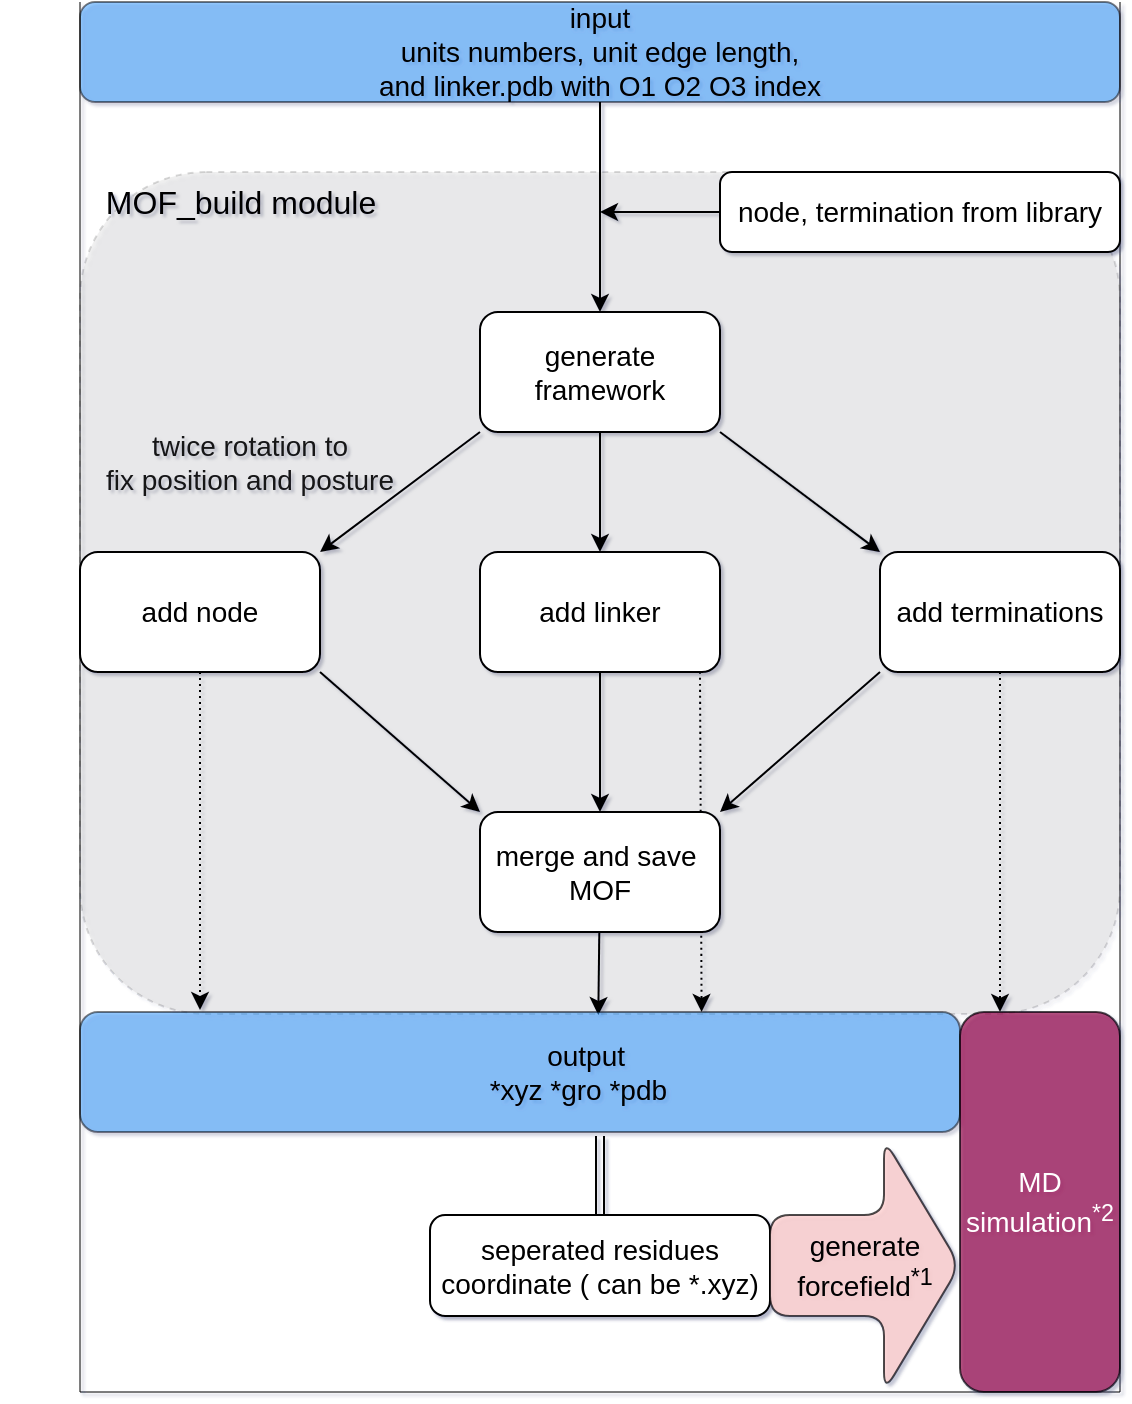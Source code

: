 <mxfile scale="10" border="0">
    <diagram id="xJ9Ui14tfgS1gdzcMQUE" name="Page-1">
        <mxGraphModel dx="1717" dy="1145" grid="1" gridSize="10" guides="1" tooltips="1" connect="1" arrows="1" fold="1" page="1" pageScale="1" pageWidth="850" pageHeight="1100" background="#ffffff" math="0" shadow="1">
            <root>
                <mxCell id="0"/>
                <mxCell id="1" parent="0"/>
                <mxCell id="50" value="&lt;font color=&quot;#000000&quot;&gt;twice rotation to&lt;br&gt;&amp;nbsp;fix position and posture&amp;nbsp;&lt;/font&gt;" style="whiteSpace=wrap;html=1;fontSize=14;shadow=0;rounded=1;glass=0;dashed=1;fillColor=none;strokeColor=none;labelBackgroundColor=none;" parent="1" vertex="1">
                    <mxGeometry x="130" y="180" width="250" height="130" as="geometry"/>
                </mxCell>
                <mxCell id="54" value="" style="whiteSpace=wrap;html=1;rounded=1;shadow=0;glass=0;dashed=1;fontSize=14;fillColor=#999999;strokeColor=#000000;opacity=15;" parent="1" vertex="1">
                    <mxGeometry x="170" y="100" width="520" height="421" as="geometry"/>
                </mxCell>
                <mxCell id="41" value="" style="edgeStyle=none;html=1;fontSize=14;rounded=1;strokeColor=#000000;" parent="1" source="2" target="4" edge="1">
                    <mxGeometry relative="1" as="geometry"/>
                </mxCell>
                <mxCell id="2" value="&lt;font color=&quot;#000000&quot;&gt;input&lt;br&gt;units numbers, unit edge length, &lt;br&gt;and linker.pdb with O1 O2 O3 index&lt;/font&gt;" style="whiteSpace=wrap;html=1;fillColor=#3399FF;strokeColor=#000000;fontSize=14;rounded=1;opacity=50;" parent="1" vertex="1">
                    <mxGeometry x="170" y="15" width="520" height="50" as="geometry"/>
                </mxCell>
                <mxCell id="42" style="edgeStyle=none;html=1;exitX=0;exitY=0.5;exitDx=0;exitDy=0;fontSize=14;rounded=1;strokeColor=#000000;" parent="1" source="3" edge="1">
                    <mxGeometry relative="1" as="geometry">
                        <mxPoint x="430" y="120" as="targetPoint"/>
                    </mxGeometry>
                </mxCell>
                <mxCell id="3" value="node, termination from library" style="whiteSpace=wrap;html=1;fontSize=14;rounded=1;strokeColor=#000000;fillColor=#FFFFFF;fontColor=#000000;" parent="1" vertex="1">
                    <mxGeometry x="490" y="100" width="200" height="40" as="geometry"/>
                </mxCell>
                <mxCell id="10" value="" style="edgeStyle=none;html=1;fontSize=14;rounded=1;strokeColor=#000000;" parent="1" source="4" target="6" edge="1">
                    <mxGeometry relative="1" as="geometry"/>
                </mxCell>
                <mxCell id="14" style="edgeStyle=none;html=1;exitX=0;exitY=1;exitDx=0;exitDy=0;entryX=1;entryY=0;entryDx=0;entryDy=0;fontSize=14;rounded=1;strokeColor=#000000;" parent="1" source="4" target="5" edge="1">
                    <mxGeometry relative="1" as="geometry"/>
                </mxCell>
                <mxCell id="16" style="edgeStyle=none;html=1;exitX=1;exitY=1;exitDx=0;exitDy=0;entryX=0;entryY=0;entryDx=0;entryDy=0;entryPerimeter=0;fontSize=14;rounded=1;strokeColor=#000000;" parent="1" source="4" target="8" edge="1">
                    <mxGeometry relative="1" as="geometry"/>
                </mxCell>
                <mxCell id="4" value="&lt;font color=&quot;#000000&quot;&gt;generate framework&lt;/font&gt;" style="whiteSpace=wrap;html=1;fontSize=14;rounded=1;strokeColor=#000000;fillColor=#FFFFFF;" parent="1" vertex="1">
                    <mxGeometry x="370" y="170" width="120" height="60" as="geometry"/>
                </mxCell>
                <mxCell id="24" style="edgeStyle=none;html=1;exitX=1;exitY=1;exitDx=0;exitDy=0;entryX=0;entryY=0;entryDx=0;entryDy=0;fontSize=14;rounded=1;strokeColor=#000000;" parent="1" source="5" target="21" edge="1">
                    <mxGeometry relative="1" as="geometry"/>
                </mxCell>
                <mxCell id="34" style="edgeStyle=none;html=1;exitX=0.5;exitY=1;exitDx=0;exitDy=0;fontSize=14;dashed=1;dashPattern=1 2;rounded=1;strokeColor=#000000;" parent="1" source="5" edge="1">
                    <mxGeometry relative="1" as="geometry">
                        <mxPoint x="230" y="519" as="targetPoint"/>
                    </mxGeometry>
                </mxCell>
                <mxCell id="5" value="&lt;font color=&quot;#000000&quot;&gt;add node&lt;/font&gt;" style="whiteSpace=wrap;html=1;fontSize=14;rounded=1;strokeColor=#000000;fillColor=#FFFFFF;" parent="1" vertex="1">
                    <mxGeometry x="170" y="290" width="120" height="60" as="geometry"/>
                </mxCell>
                <mxCell id="22" style="edgeStyle=none;html=1;fontSize=14;rounded=1;strokeColor=#000000;" parent="1" source="6" target="21" edge="1">
                    <mxGeometry relative="1" as="geometry"/>
                </mxCell>
                <mxCell id="6" value="&lt;font color=&quot;#000000&quot;&gt;add linker&lt;/font&gt;" style="whiteSpace=wrap;html=1;fontSize=14;rounded=1;strokeColor=#000000;fillColor=#FFFFFF;" parent="1" vertex="1">
                    <mxGeometry x="370" y="290" width="120" height="60" as="geometry"/>
                </mxCell>
                <mxCell id="52" style="edgeStyle=none;html=1;exitX=1;exitY=1;exitDx=0;exitDy=0;entryX=0.63;entryY=0;entryDx=0;entryDy=0;entryPerimeter=0;fontSize=14;curved=1;noJump=0;backgroundOutline=0;dashed=1;dashPattern=1 2;rounded=1;strokeColor=#000000;" parent="1" edge="1">
                    <mxGeometry relative="1" as="geometry">
                        <mxPoint x="480" y="350" as="sourcePoint"/>
                        <mxPoint x="480.8" y="520" as="targetPoint"/>
                    </mxGeometry>
                </mxCell>
                <mxCell id="27" style="edgeStyle=none;html=1;exitX=0;exitY=1;exitDx=0;exitDy=0;entryX=1;entryY=0;entryDx=0;entryDy=0;fontSize=14;rounded=1;strokeColor=#000000;" parent="1" source="8" target="21" edge="1">
                    <mxGeometry relative="1" as="geometry"/>
                </mxCell>
                <mxCell id="21" value="&lt;font color=&quot;#000000&quot;&gt;merge and save&amp;nbsp;&lt;br style=&quot;font-size: 14px;&quot;&gt;MOF&lt;/font&gt;" style="whiteSpace=wrap;html=1;fontSize=14;rounded=1;strokeColor=#000000;fillColor=#FFFFFF;" parent="1" vertex="1">
                    <mxGeometry x="370" y="420" width="120" height="60" as="geometry"/>
                </mxCell>
                <mxCell id="35" style="edgeStyle=none;html=1;exitX=0.5;exitY=1;exitDx=0;exitDy=0;fontSize=14;dashed=1;dashPattern=1 2;rounded=1;strokeColor=#000000;" parent="1" source="8" edge="1">
                    <mxGeometry relative="1" as="geometry">
                        <mxPoint x="630" y="520" as="targetPoint"/>
                    </mxGeometry>
                </mxCell>
                <mxCell id="8" value="&lt;font color=&quot;#000000&quot;&gt;add terminations&lt;/font&gt;" style="whiteSpace=wrap;html=1;fontSize=14;rounded=1;strokeColor=#000000;fillColor=#FFFFFF;" parent="1" vertex="1">
                    <mxGeometry x="570" y="290" width="120" height="60" as="geometry"/>
                </mxCell>
                <mxCell id="32" value="" style="edgeStyle=none;html=1;fontSize=14;rounded=1;strokeColor=#000000;entryX=0.589;entryY=0.025;entryDx=0;entryDy=0;entryPerimeter=0;" parent="1" source="21" target="30" edge="1">
                    <mxGeometry relative="1" as="geometry">
                        <mxPoint x="430" y="530" as="targetPoint"/>
                    </mxGeometry>
                </mxCell>
                <mxCell id="37" value="" style="edgeStyle=none;shape=link;html=1;fontSize=14;rounded=1;strokeColor=#000000;" parent="1" target="36" edge="1">
                    <mxGeometry relative="1" as="geometry">
                        <mxPoint x="430" y="582" as="sourcePoint"/>
                    </mxGeometry>
                </mxCell>
                <mxCell id="30" value="&lt;font color=&quot;#000000&quot;&gt;&amp;nbsp; &amp;nbsp; &amp;nbsp; &amp;nbsp; &amp;nbsp; &amp;nbsp; &amp;nbsp; &amp;nbsp; &amp;nbsp;output&lt;br style=&quot;font-size: 14px;&quot;&gt;&amp;nbsp; &amp;nbsp; &amp;nbsp; &amp;nbsp; &amp;nbsp; &amp;nbsp; &amp;nbsp; &amp;nbsp; *xyz *gro *pdb&amp;nbsp;&lt;/font&gt;" style="whiteSpace=wrap;html=1;fontSize=14;fillColor=#3399FF;strokeColor=#000000;rounded=1;fillStyle=auto;gradientColor=none;opacity=50;" parent="1" vertex="1">
                    <mxGeometry x="170" y="520" width="440" height="60" as="geometry"/>
                </mxCell>
                <mxCell id="39" value="" style="edgeStyle=none;shape=link;html=1;fontSize=14;rounded=1;strokeColor=#000000;" parent="1" source="36" target="38" edge="1">
                    <mxGeometry relative="1" as="geometry"/>
                </mxCell>
                <mxCell id="36" value="&lt;font color=&quot;#000000&quot;&gt;seperated residues coordinate ( can be *.xyz)&lt;/font&gt;" style="whiteSpace=wrap;html=1;fontSize=14;rounded=1;strokeColor=#000000;fillColor=#FFFFFF;" parent="1" vertex="1">
                    <mxGeometry x="345" y="621.5" width="170" height="50.5" as="geometry"/>
                </mxCell>
                <mxCell id="38" value="&lt;font color=&quot;#000000&quot;&gt;generate forcefield&lt;sup&gt;*1&lt;/sup&gt;&lt;/font&gt;" style="shape=singleArrow;whiteSpace=wrap;html=1;arrowWidth=0.4;arrowSize=0.4;fillColor=#FFCCCC;strokeColor=#000000;fontSize=14;rounded=1;opacity=70;" parent="1" vertex="1">
                    <mxGeometry x="515" y="583.5" width="95" height="126.5" as="geometry"/>
                </mxCell>
                <mxCell id="63" value="&lt;font style=&quot;font-size: 14px;&quot;&gt;MD simulation&lt;sup&gt;*2&lt;/sup&gt;&lt;/font&gt;" style="rounded=1;whiteSpace=wrap;html=1;strokeColor=#000000;fontColor=#ffffff;fillColor=#99004D;opacity=70;" parent="1" vertex="1">
                    <mxGeometry x="610" y="520" width="80" height="190" as="geometry"/>
                </mxCell>
                <mxCell id="83" value="MOF_build module" style="text;align=center;verticalAlign=middle;resizable=0;points=[];autosize=1;strokeColor=none;fillColor=none;fontSize=16;fontColor=#000000;html=1;rounded=1;" parent="1" vertex="1">
                    <mxGeometry x="170" y="100" width="160" height="30" as="geometry"/>
                </mxCell>
                <mxCell id="84" value="" style="endArrow=none;html=1;strokeColor=#000000;fontSize=16;fontColor=#000000;entryX=0;entryY=0;entryDx=0;entryDy=0;opacity=50;rounded=1;" parent="1" target="2" edge="1">
                    <mxGeometry width="50" height="50" relative="1" as="geometry">
                        <mxPoint x="170" y="710" as="sourcePoint"/>
                        <mxPoint x="210" y="340" as="targetPoint"/>
                    </mxGeometry>
                </mxCell>
                <mxCell id="85" value="" style="endArrow=none;html=1;strokeColor=#000000;fontSize=16;fontColor=#000000;entryX=1;entryY=1;entryDx=0;entryDy=0;opacity=50;rounded=1;" parent="1" edge="1">
                    <mxGeometry width="50" height="50" relative="1" as="geometry">
                        <mxPoint x="170" y="710" as="sourcePoint"/>
                        <mxPoint x="690" y="710" as="targetPoint"/>
                    </mxGeometry>
                </mxCell>
                <mxCell id="90" value="" style="endArrow=none;html=1;strokeColor=#000000;fontSize=16;fontColor=#000000;entryX=1;entryY=0;entryDx=0;entryDy=0;exitX=1;exitY=1;exitDx=0;exitDy=0;opacity=50;rounded=1;" parent="1" source="63" target="2" edge="1">
                    <mxGeometry width="50" height="50" relative="1" as="geometry">
                        <mxPoint x="160" y="390" as="sourcePoint"/>
                        <mxPoint x="210" y="340" as="targetPoint"/>
                    </mxGeometry>
                </mxCell>
            </root>
        </mxGraphModel>
    </diagram>
</mxfile>
